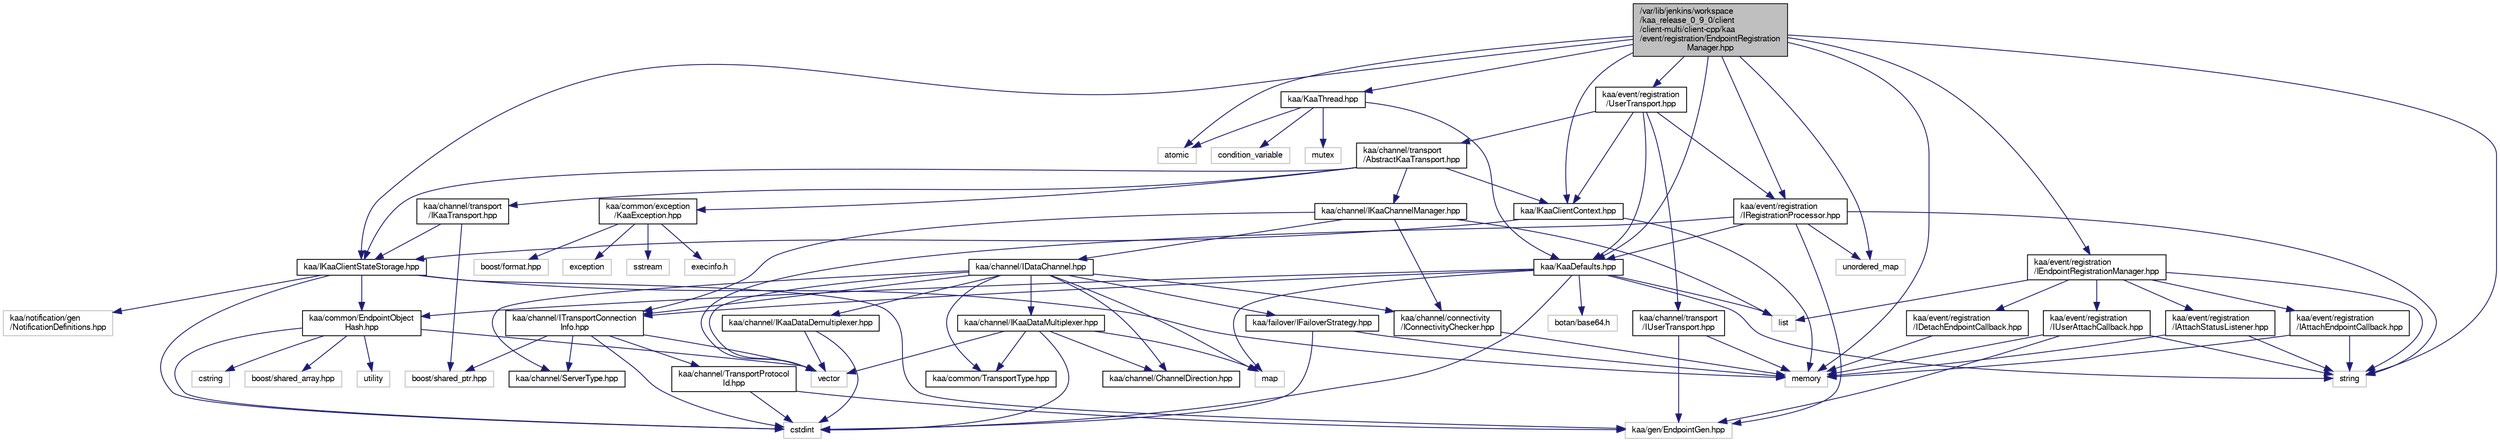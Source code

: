 digraph "/var/lib/jenkins/workspace/kaa_release_0_9_0/client/client-multi/client-cpp/kaa/event/registration/EndpointRegistrationManager.hpp"
{
  bgcolor="transparent";
  edge [fontname="FreeSans",fontsize="10",labelfontname="FreeSans",labelfontsize="10"];
  node [fontname="FreeSans",fontsize="10",shape=record];
  Node1 [label="/var/lib/jenkins/workspace\l/kaa_release_0_9_0/client\l/client-multi/client-cpp/kaa\l/event/registration/EndpointRegistration\lManager.hpp",height=0.2,width=0.4,color="black", fillcolor="grey75", style="filled" fontcolor="black"];
  Node1 -> Node2 [color="midnightblue",fontsize="10",style="solid",fontname="FreeSans"];
  Node2 [label="kaa/KaaDefaults.hpp",height=0.2,width=0.4,color="black",URL="$KaaDefaults_8hpp.html"];
  Node2 -> Node3 [color="midnightblue",fontsize="10",style="solid",fontname="FreeSans"];
  Node3 [label="map",height=0.2,width=0.4,color="grey75"];
  Node2 -> Node4 [color="midnightblue",fontsize="10",style="solid",fontname="FreeSans"];
  Node4 [label="list",height=0.2,width=0.4,color="grey75"];
  Node2 -> Node5 [color="midnightblue",fontsize="10",style="solid",fontname="FreeSans"];
  Node5 [label="string",height=0.2,width=0.4,color="grey75"];
  Node2 -> Node6 [color="midnightblue",fontsize="10",style="solid",fontname="FreeSans"];
  Node6 [label="botan/base64.h",height=0.2,width=0.4,color="grey75"];
  Node2 -> Node7 [color="midnightblue",fontsize="10",style="solid",fontname="FreeSans"];
  Node7 [label="cstdint",height=0.2,width=0.4,color="grey75"];
  Node2 -> Node8 [color="midnightblue",fontsize="10",style="solid",fontname="FreeSans"];
  Node8 [label="kaa/common/EndpointObject\lHash.hpp",height=0.2,width=0.4,color="black",URL="$EndpointObjectHash_8hpp.html"];
  Node8 -> Node9 [color="midnightblue",fontsize="10",style="solid",fontname="FreeSans"];
  Node9 [label="utility",height=0.2,width=0.4,color="grey75"];
  Node8 -> Node10 [color="midnightblue",fontsize="10",style="solid",fontname="FreeSans"];
  Node10 [label="cstring",height=0.2,width=0.4,color="grey75"];
  Node8 -> Node11 [color="midnightblue",fontsize="10",style="solid",fontname="FreeSans"];
  Node11 [label="vector",height=0.2,width=0.4,color="grey75"];
  Node8 -> Node7 [color="midnightblue",fontsize="10",style="solid",fontname="FreeSans"];
  Node8 -> Node12 [color="midnightblue",fontsize="10",style="solid",fontname="FreeSans"];
  Node12 [label="boost/shared_array.hpp",height=0.2,width=0.4,color="grey75"];
  Node2 -> Node13 [color="midnightblue",fontsize="10",style="solid",fontname="FreeSans"];
  Node13 [label="kaa/channel/ITransportConnection\lInfo.hpp",height=0.2,width=0.4,color="black",URL="$ITransportConnectionInfo_8hpp.html"];
  Node13 -> Node7 [color="midnightblue",fontsize="10",style="solid",fontname="FreeSans"];
  Node13 -> Node11 [color="midnightblue",fontsize="10",style="solid",fontname="FreeSans"];
  Node13 -> Node14 [color="midnightblue",fontsize="10",style="solid",fontname="FreeSans"];
  Node14 [label="boost/shared_ptr.hpp",height=0.2,width=0.4,color="grey75"];
  Node13 -> Node15 [color="midnightblue",fontsize="10",style="solid",fontname="FreeSans"];
  Node15 [label="kaa/channel/ServerType.hpp",height=0.2,width=0.4,color="black",URL="$ServerType_8hpp.html"];
  Node13 -> Node16 [color="midnightblue",fontsize="10",style="solid",fontname="FreeSans"];
  Node16 [label="kaa/channel/TransportProtocol\lId.hpp",height=0.2,width=0.4,color="black",URL="$TransportProtocolId_8hpp.html"];
  Node16 -> Node7 [color="midnightblue",fontsize="10",style="solid",fontname="FreeSans"];
  Node16 -> Node17 [color="midnightblue",fontsize="10",style="solid",fontname="FreeSans"];
  Node17 [label="kaa/gen/EndpointGen.hpp",height=0.2,width=0.4,color="grey75"];
  Node1 -> Node18 [color="midnightblue",fontsize="10",style="solid",fontname="FreeSans"];
  Node18 [label="atomic",height=0.2,width=0.4,color="grey75"];
  Node1 -> Node5 [color="midnightblue",fontsize="10",style="solid",fontname="FreeSans"];
  Node1 -> Node19 [color="midnightblue",fontsize="10",style="solid",fontname="FreeSans"];
  Node19 [label="memory",height=0.2,width=0.4,color="grey75"];
  Node1 -> Node20 [color="midnightblue",fontsize="10",style="solid",fontname="FreeSans"];
  Node20 [label="unordered_map",height=0.2,width=0.4,color="grey75"];
  Node1 -> Node21 [color="midnightblue",fontsize="10",style="solid",fontname="FreeSans"];
  Node21 [label="kaa/KaaThread.hpp",height=0.2,width=0.4,color="black",URL="$KaaThread_8hpp.html"];
  Node21 -> Node2 [color="midnightblue",fontsize="10",style="solid",fontname="FreeSans"];
  Node21 -> Node22 [color="midnightblue",fontsize="10",style="solid",fontname="FreeSans"];
  Node22 [label="mutex",height=0.2,width=0.4,color="grey75"];
  Node21 -> Node18 [color="midnightblue",fontsize="10",style="solid",fontname="FreeSans"];
  Node21 -> Node23 [color="midnightblue",fontsize="10",style="solid",fontname="FreeSans"];
  Node23 [label="condition_variable",height=0.2,width=0.4,color="grey75"];
  Node1 -> Node24 [color="midnightblue",fontsize="10",style="solid",fontname="FreeSans"];
  Node24 [label="kaa/IKaaClientStateStorage.hpp",height=0.2,width=0.4,color="black",URL="$IKaaClientStateStorage_8hpp.html"];
  Node24 -> Node7 [color="midnightblue",fontsize="10",style="solid",fontname="FreeSans"];
  Node24 -> Node19 [color="midnightblue",fontsize="10",style="solid",fontname="FreeSans"];
  Node24 -> Node17 [color="midnightblue",fontsize="10",style="solid",fontname="FreeSans"];
  Node24 -> Node8 [color="midnightblue",fontsize="10",style="solid",fontname="FreeSans"];
  Node24 -> Node25 [color="midnightblue",fontsize="10",style="solid",fontname="FreeSans"];
  Node25 [label="kaa/notification/gen\l/NotificationDefinitions.hpp",height=0.2,width=0.4,color="grey75"];
  Node1 -> Node26 [color="midnightblue",fontsize="10",style="solid",fontname="FreeSans"];
  Node26 [label="kaa/event/registration\l/UserTransport.hpp",height=0.2,width=0.4,color="black",URL="$UserTransport_8hpp.html"];
  Node26 -> Node2 [color="midnightblue",fontsize="10",style="solid",fontname="FreeSans"];
  Node26 -> Node27 [color="midnightblue",fontsize="10",style="solid",fontname="FreeSans"];
  Node27 [label="kaa/channel/transport\l/AbstractKaaTransport.hpp",height=0.2,width=0.4,color="black",URL="$AbstractKaaTransport_8hpp.html"];
  Node27 -> Node28 [color="midnightblue",fontsize="10",style="solid",fontname="FreeSans"];
  Node28 [label="kaa/channel/transport\l/IKaaTransport.hpp",height=0.2,width=0.4,color="black",URL="$IKaaTransport_8hpp.html"];
  Node28 -> Node24 [color="midnightblue",fontsize="10",style="solid",fontname="FreeSans"];
  Node28 -> Node14 [color="midnightblue",fontsize="10",style="solid",fontname="FreeSans"];
  Node27 -> Node29 [color="midnightblue",fontsize="10",style="solid",fontname="FreeSans"];
  Node29 [label="kaa/channel/IKaaChannelManager.hpp",height=0.2,width=0.4,color="black",URL="$IKaaChannelManager_8hpp.html"];
  Node29 -> Node4 [color="midnightblue",fontsize="10",style="solid",fontname="FreeSans"];
  Node29 -> Node30 [color="midnightblue",fontsize="10",style="solid",fontname="FreeSans"];
  Node30 [label="kaa/channel/IDataChannel.hpp",height=0.2,width=0.4,color="black",URL="$IDataChannel_8hpp.html"];
  Node30 -> Node11 [color="midnightblue",fontsize="10",style="solid",fontname="FreeSans"];
  Node30 -> Node3 [color="midnightblue",fontsize="10",style="solid",fontname="FreeSans"];
  Node30 -> Node31 [color="midnightblue",fontsize="10",style="solid",fontname="FreeSans"];
  Node31 [label="kaa/failover/IFailoverStrategy.hpp",height=0.2,width=0.4,color="black",URL="$IFailoverStrategy_8hpp.html"];
  Node31 -> Node19 [color="midnightblue",fontsize="10",style="solid",fontname="FreeSans"];
  Node31 -> Node7 [color="midnightblue",fontsize="10",style="solid",fontname="FreeSans"];
  Node30 -> Node15 [color="midnightblue",fontsize="10",style="solid",fontname="FreeSans"];
  Node30 -> Node32 [color="midnightblue",fontsize="10",style="solid",fontname="FreeSans"];
  Node32 [label="kaa/common/TransportType.hpp",height=0.2,width=0.4,color="black",URL="$TransportType_8hpp.html"];
  Node30 -> Node33 [color="midnightblue",fontsize="10",style="solid",fontname="FreeSans"];
  Node33 [label="kaa/channel/ChannelDirection.hpp",height=0.2,width=0.4,color="black",URL="$ChannelDirection_8hpp.html"];
  Node30 -> Node34 [color="midnightblue",fontsize="10",style="solid",fontname="FreeSans"];
  Node34 [label="kaa/channel/IKaaDataMultiplexer.hpp",height=0.2,width=0.4,color="black",URL="$IKaaDataMultiplexer_8hpp.html"];
  Node34 -> Node7 [color="midnightblue",fontsize="10",style="solid",fontname="FreeSans"];
  Node34 -> Node3 [color="midnightblue",fontsize="10",style="solid",fontname="FreeSans"];
  Node34 -> Node11 [color="midnightblue",fontsize="10",style="solid",fontname="FreeSans"];
  Node34 -> Node32 [color="midnightblue",fontsize="10",style="solid",fontname="FreeSans"];
  Node34 -> Node33 [color="midnightblue",fontsize="10",style="solid",fontname="FreeSans"];
  Node30 -> Node35 [color="midnightblue",fontsize="10",style="solid",fontname="FreeSans"];
  Node35 [label="kaa/channel/IKaaDataDemultiplexer.hpp",height=0.2,width=0.4,color="black",URL="$IKaaDataDemultiplexer_8hpp.html"];
  Node35 -> Node7 [color="midnightblue",fontsize="10",style="solid",fontname="FreeSans"];
  Node35 -> Node11 [color="midnightblue",fontsize="10",style="solid",fontname="FreeSans"];
  Node30 -> Node13 [color="midnightblue",fontsize="10",style="solid",fontname="FreeSans"];
  Node30 -> Node36 [color="midnightblue",fontsize="10",style="solid",fontname="FreeSans"];
  Node36 [label="kaa/channel/connectivity\l/IConnectivityChecker.hpp",height=0.2,width=0.4,color="black",URL="$IConnectivityChecker_8hpp.html"];
  Node36 -> Node19 [color="midnightblue",fontsize="10",style="solid",fontname="FreeSans"];
  Node29 -> Node13 [color="midnightblue",fontsize="10",style="solid",fontname="FreeSans"];
  Node29 -> Node36 [color="midnightblue",fontsize="10",style="solid",fontname="FreeSans"];
  Node27 -> Node37 [color="midnightblue",fontsize="10",style="solid",fontname="FreeSans"];
  Node37 [label="kaa/common/exception\l/KaaException.hpp",height=0.2,width=0.4,color="black",URL="$KaaException_8hpp.html"];
  Node37 -> Node38 [color="midnightblue",fontsize="10",style="solid",fontname="FreeSans"];
  Node38 [label="boost/format.hpp",height=0.2,width=0.4,color="grey75"];
  Node37 -> Node39 [color="midnightblue",fontsize="10",style="solid",fontname="FreeSans"];
  Node39 [label="exception",height=0.2,width=0.4,color="grey75"];
  Node37 -> Node40 [color="midnightblue",fontsize="10",style="solid",fontname="FreeSans"];
  Node40 [label="sstream",height=0.2,width=0.4,color="grey75"];
  Node37 -> Node41 [color="midnightblue",fontsize="10",style="solid",fontname="FreeSans"];
  Node41 [label="execinfo.h",height=0.2,width=0.4,color="grey75"];
  Node27 -> Node24 [color="midnightblue",fontsize="10",style="solid",fontname="FreeSans"];
  Node27 -> Node42 [color="midnightblue",fontsize="10",style="solid",fontname="FreeSans"];
  Node42 [label="kaa/IKaaClientContext.hpp",height=0.2,width=0.4,color="black",URL="$IKaaClientContext_8hpp.html"];
  Node42 -> Node19 [color="midnightblue",fontsize="10",style="solid",fontname="FreeSans"];
  Node42 -> Node24 [color="midnightblue",fontsize="10",style="solid",fontname="FreeSans"];
  Node26 -> Node43 [color="midnightblue",fontsize="10",style="solid",fontname="FreeSans"];
  Node43 [label="kaa/channel/transport\l/IUserTransport.hpp",height=0.2,width=0.4,color="black",URL="$IUserTransport_8hpp.html"];
  Node43 -> Node17 [color="midnightblue",fontsize="10",style="solid",fontname="FreeSans"];
  Node43 -> Node19 [color="midnightblue",fontsize="10",style="solid",fontname="FreeSans"];
  Node26 -> Node44 [color="midnightblue",fontsize="10",style="solid",fontname="FreeSans"];
  Node44 [label="kaa/event/registration\l/IRegistrationProcessor.hpp",height=0.2,width=0.4,color="black",URL="$IRegistrationProcessor_8hpp.html"];
  Node44 -> Node2 [color="midnightblue",fontsize="10",style="solid",fontname="FreeSans"];
  Node44 -> Node5 [color="midnightblue",fontsize="10",style="solid",fontname="FreeSans"];
  Node44 -> Node11 [color="midnightblue",fontsize="10",style="solid",fontname="FreeSans"];
  Node44 -> Node20 [color="midnightblue",fontsize="10",style="solid",fontname="FreeSans"];
  Node44 -> Node17 [color="midnightblue",fontsize="10",style="solid",fontname="FreeSans"];
  Node26 -> Node42 [color="midnightblue",fontsize="10",style="solid",fontname="FreeSans"];
  Node1 -> Node44 [color="midnightblue",fontsize="10",style="solid",fontname="FreeSans"];
  Node1 -> Node45 [color="midnightblue",fontsize="10",style="solid",fontname="FreeSans"];
  Node45 [label="kaa/event/registration\l/IEndpointRegistrationManager.hpp",height=0.2,width=0.4,color="black",URL="$IEndpointRegistrationManager_8hpp.html"];
  Node45 -> Node4 [color="midnightblue",fontsize="10",style="solid",fontname="FreeSans"];
  Node45 -> Node5 [color="midnightblue",fontsize="10",style="solid",fontname="FreeSans"];
  Node45 -> Node46 [color="midnightblue",fontsize="10",style="solid",fontname="FreeSans"];
  Node46 [label="kaa/event/registration\l/IUserAttachCallback.hpp",height=0.2,width=0.4,color="black",URL="$IUserAttachCallback_8hpp.html"];
  Node46 -> Node5 [color="midnightblue",fontsize="10",style="solid",fontname="FreeSans"];
  Node46 -> Node19 [color="midnightblue",fontsize="10",style="solid",fontname="FreeSans"];
  Node46 -> Node17 [color="midnightblue",fontsize="10",style="solid",fontname="FreeSans"];
  Node45 -> Node47 [color="midnightblue",fontsize="10",style="solid",fontname="FreeSans"];
  Node47 [label="kaa/event/registration\l/IAttachStatusListener.hpp",height=0.2,width=0.4,color="black",URL="$IAttachStatusListener_8hpp.html"];
  Node47 -> Node5 [color="midnightblue",fontsize="10",style="solid",fontname="FreeSans"];
  Node47 -> Node19 [color="midnightblue",fontsize="10",style="solid",fontname="FreeSans"];
  Node45 -> Node48 [color="midnightblue",fontsize="10",style="solid",fontname="FreeSans"];
  Node48 [label="kaa/event/registration\l/IAttachEndpointCallback.hpp",height=0.2,width=0.4,color="black",URL="$IAttachEndpointCallback_8hpp.html"];
  Node48 -> Node5 [color="midnightblue",fontsize="10",style="solid",fontname="FreeSans"];
  Node48 -> Node19 [color="midnightblue",fontsize="10",style="solid",fontname="FreeSans"];
  Node45 -> Node49 [color="midnightblue",fontsize="10",style="solid",fontname="FreeSans"];
  Node49 [label="kaa/event/registration\l/IDetachEndpointCallback.hpp",height=0.2,width=0.4,color="black",URL="$IDetachEndpointCallback_8hpp.html"];
  Node49 -> Node19 [color="midnightblue",fontsize="10",style="solid",fontname="FreeSans"];
  Node1 -> Node42 [color="midnightblue",fontsize="10",style="solid",fontname="FreeSans"];
}
